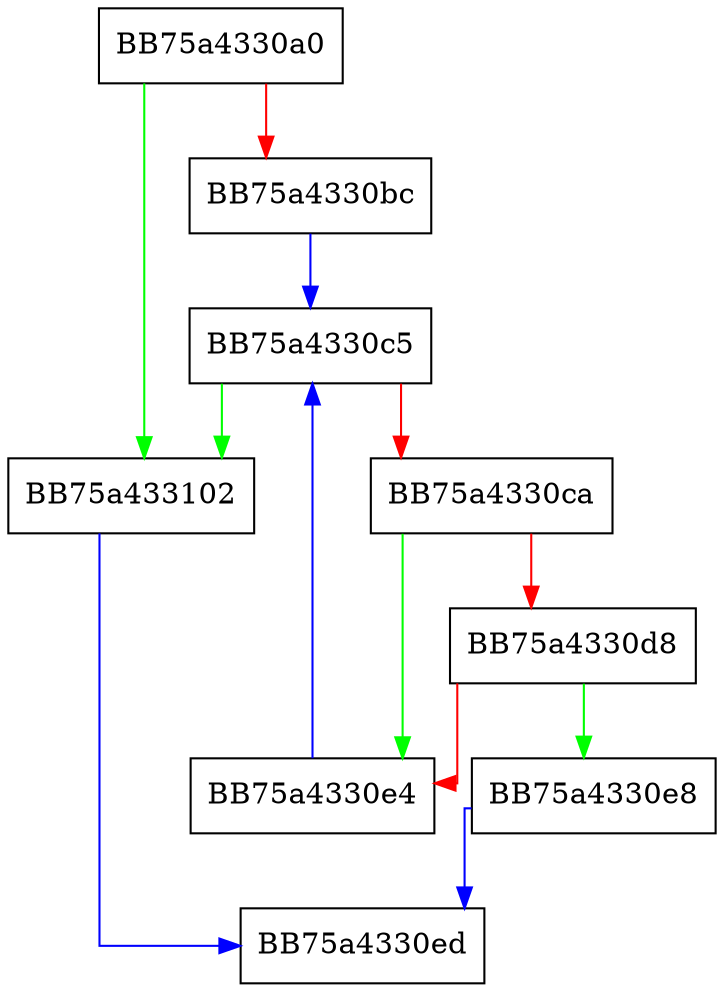 digraph GetCSIDLValue {
  node [shape="box"];
  graph [splines=ortho];
  BB75a4330a0 -> BB75a433102 [color="green"];
  BB75a4330a0 -> BB75a4330bc [color="red"];
  BB75a4330bc -> BB75a4330c5 [color="blue"];
  BB75a4330c5 -> BB75a433102 [color="green"];
  BB75a4330c5 -> BB75a4330ca [color="red"];
  BB75a4330ca -> BB75a4330e4 [color="green"];
  BB75a4330ca -> BB75a4330d8 [color="red"];
  BB75a4330d8 -> BB75a4330e8 [color="green"];
  BB75a4330d8 -> BB75a4330e4 [color="red"];
  BB75a4330e4 -> BB75a4330c5 [color="blue"];
  BB75a4330e8 -> BB75a4330ed [color="blue"];
  BB75a433102 -> BB75a4330ed [color="blue"];
}